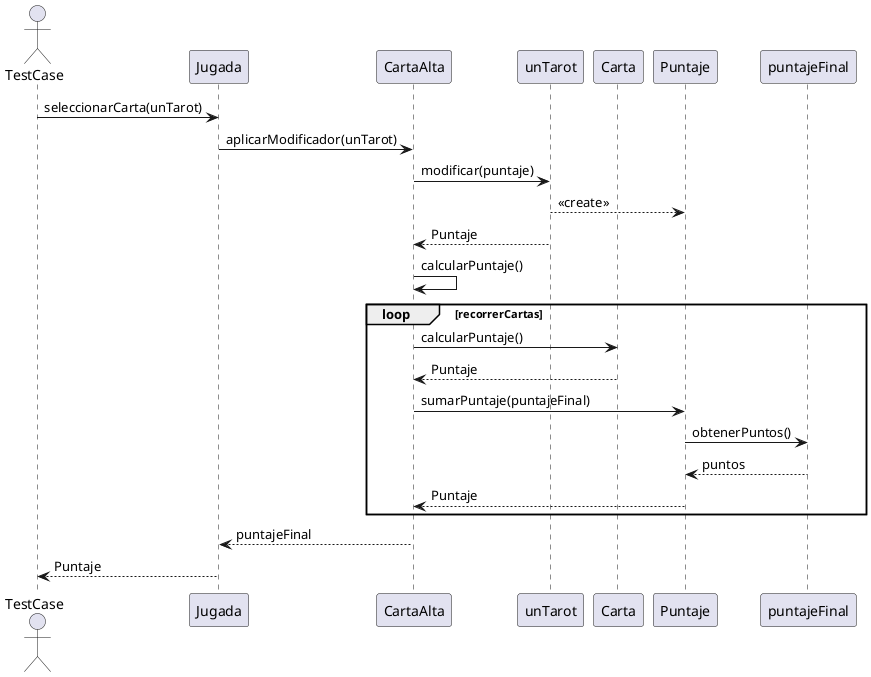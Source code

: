 @startuml
actor TestCase
participant Jugada
participant CartaAlta
participant unTarot
participant Carta
participant Puntaje
participant puntajeFinal

TestCase -> Jugada: seleccionarCarta(unTarot)
Jugada -> CartaAlta: aplicarModificador(unTarot)
        CartaAlta -> unTarot : modificar(puntaje)
        unTarot --> Puntaje : <<create>>
        unTarot -->CartaAlta : Puntaje
CartaAlta -> CartaAlta: calcularPuntaje()
    loop recorrerCartas
        CartaAlta -> Carta : calcularPuntaje()
        Carta --> CartaAlta:Puntaje
        CartaAlta -> Puntaje : sumarPuntaje(puntajeFinal)
        Puntaje -> puntajeFinal: obtenerPuntos()
        puntajeFinal -->  Puntaje : puntos
        Puntaje --> CartaAlta : Puntaje
    end
CartaAlta --> Jugada: puntajeFinal
Jugada --> TestCase: Puntaje

@enduml


